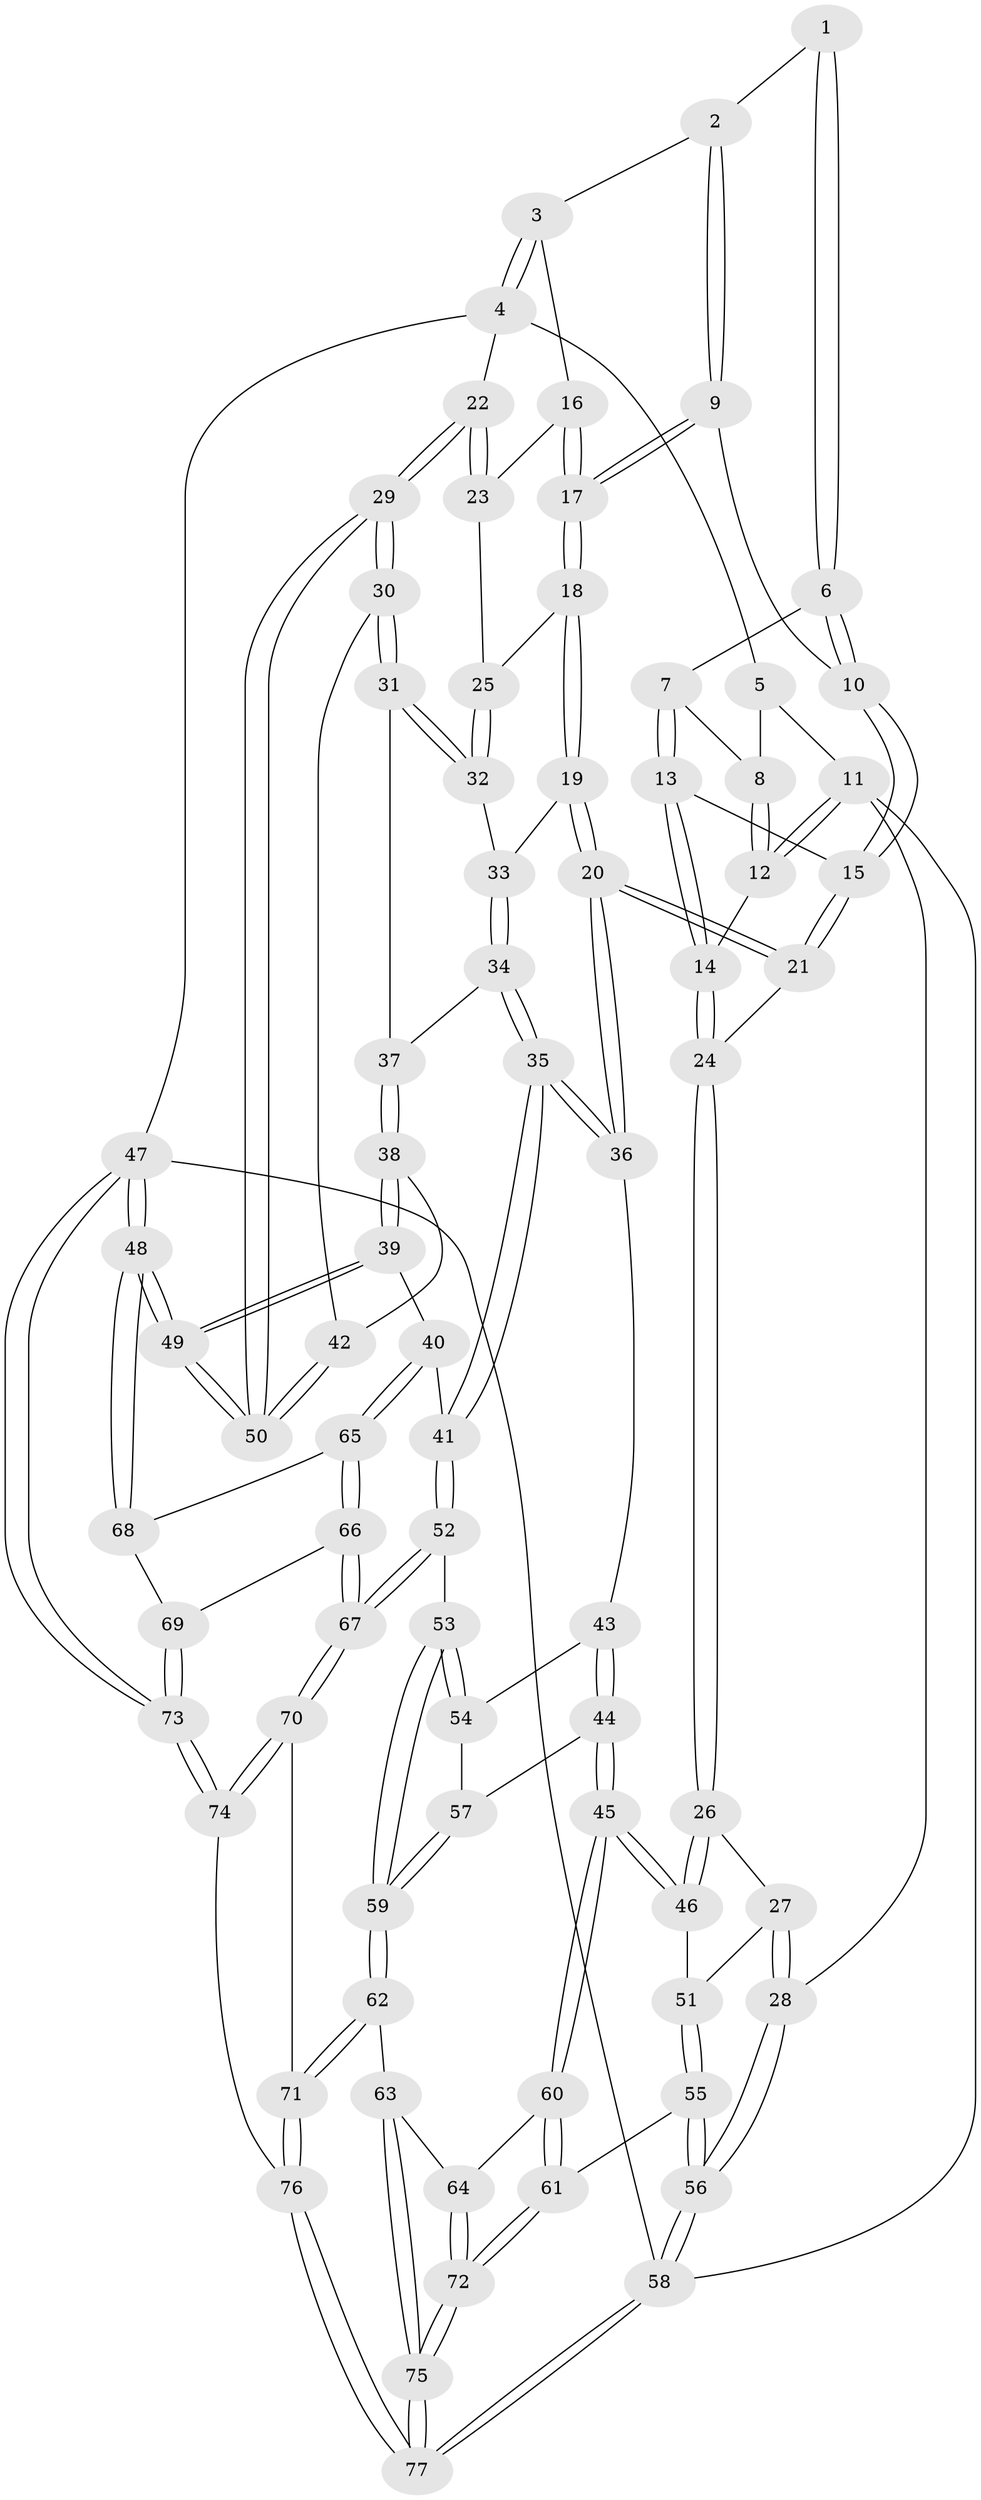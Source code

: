 // coarse degree distribution, {4: 0.3, 10: 0.03333333333333333, 6: 0.1, 5: 0.23333333333333334, 3: 0.16666666666666666, 2: 0.1, 7: 0.06666666666666667}
// Generated by graph-tools (version 1.1) at 2025/21/03/04/25 18:21:25]
// undirected, 77 vertices, 189 edges
graph export_dot {
graph [start="1"]
  node [color=gray90,style=filled];
  1 [pos="+0.3441527223625811+0"];
  2 [pos="+0.5978688307333391+0"];
  3 [pos="+1+0"];
  4 [pos="+1+0"];
  5 [pos="+0.24147600531716518+0"];
  6 [pos="+0.43370249744865064+0.15909163797830594"];
  7 [pos="+0.24772289124241223+0.06761845352814286"];
  8 [pos="+0.23678792027931253+0.014315608217799263"];
  9 [pos="+0.5786354583361267+0.1780136225844266"];
  10 [pos="+0.4779716735252231+0.21632074107518579"];
  11 [pos="+0+0.2831897462208024"];
  12 [pos="+0+0.24938513780626786"];
  13 [pos="+0.24932117888574865+0.13751268925968008"];
  14 [pos="+0.2047606634006657+0.2560133989750316"];
  15 [pos="+0.4433536442266774+0.2501474456888489"];
  16 [pos="+0.7650329836912443+0.23345256694196337"];
  17 [pos="+0.6977081477817252+0.2772927543969731"];
  18 [pos="+0.698780113185729+0.32190365946311617"];
  19 [pos="+0.6971477802344104+0.3273102403817013"];
  20 [pos="+0.5455587830021199+0.4875836392761643"];
  21 [pos="+0.37948133007578716+0.38656112798987724"];
  22 [pos="+1+0.12743426449374062"];
  23 [pos="+0.9499682141696053+0.3142372388202521"];
  24 [pos="+0.2982930618191321+0.40707153009731517"];
  25 [pos="+0.8977095889456125+0.3888589914444868"];
  26 [pos="+0.24944050465779988+0.47251986063624396"];
  27 [pos="+0+0.42996764797669385"];
  28 [pos="+0+0.3913109473071693"];
  29 [pos="+1+0.548871203692091"];
  30 [pos="+1+0.523486663440442"];
  31 [pos="+0.920302322976549+0.4725693514939894"];
  32 [pos="+0.9036124120409992+0.43849416733484853"];
  33 [pos="+0.7636384872554017+0.4496646893779094"];
  34 [pos="+0.769719736529017+0.49643733694717995"];
  35 [pos="+0.700011316616936+0.5966325720240715"];
  36 [pos="+0.5459868455588842+0.48954234678869524"];
  37 [pos="+0.8432548247822066+0.5223046427723734"];
  38 [pos="+0.8465361423727936+0.6392664840878665"];
  39 [pos="+0.8098019113893461+0.7003522829752854"];
  40 [pos="+0.7906765288970494+0.7100616521849917"];
  41 [pos="+0.7414257404840133+0.7009370376689881"];
  42 [pos="+0.8767371489011708+0.6201041952676792"];
  43 [pos="+0.5292118112401212+0.5282433415043856"];
  44 [pos="+0.2716624295829238+0.655913360241881"];
  45 [pos="+0.2564976951472806+0.6550948093858855"];
  46 [pos="+0.25292497206475584+0.644218168648257"];
  47 [pos="+1+1"];
  48 [pos="+1+1"];
  49 [pos="+1+0.7542715224685753"];
  50 [pos="+1+0.7048807820684443"];
  51 [pos="+0.08416998232059324+0.6078847659687853"];
  52 [pos="+0.6572750766128429+0.7574099047008956"];
  53 [pos="+0.6235164502975206+0.7668368486680736"];
  54 [pos="+0.5214515560283195+0.5841524806862878"];
  55 [pos="+0+0.7994550618108369"];
  56 [pos="+0+0.8039748666341203"];
  57 [pos="+0.4421149947467088+0.7016424056006482"];
  58 [pos="+0+1"];
  59 [pos="+0.5314105131139918+0.8282255922771952"];
  60 [pos="+0.24218579774349008+0.6944613075668722"];
  61 [pos="+0+0.7995818574411929"];
  62 [pos="+0.5151951799914405+0.8664187413236409"];
  63 [pos="+0.48119814955200846+0.8676404056805571"];
  64 [pos="+0.2537039610471248+0.7736389802495041"];
  65 [pos="+0.7956598228089363+0.723300430550084"];
  66 [pos="+0.7887812910539203+0.8807338437726859"];
  67 [pos="+0.7378878882039511+0.9450657860502801"];
  68 [pos="+0.8575545248862545+0.801539518309168"];
  69 [pos="+0.8507541861501918+0.8945643240945301"];
  70 [pos="+0.7327930201781978+0.9748303940607135"];
  71 [pos="+0.5232474887517506+0.8945112381508582"];
  72 [pos="+0.20933093571312195+0.9452379553562272"];
  73 [pos="+1+1"];
  74 [pos="+0.8544601465967337+1"];
  75 [pos="+0.2251125271178646+0.992285439493183"];
  76 [pos="+0.4879126295042258+1"];
  77 [pos="+0.2270733997786299+1"];
  1 -- 2;
  1 -- 6;
  1 -- 6;
  2 -- 3;
  2 -- 9;
  2 -- 9;
  3 -- 4;
  3 -- 4;
  3 -- 16;
  4 -- 5;
  4 -- 22;
  4 -- 47;
  5 -- 8;
  5 -- 11;
  6 -- 7;
  6 -- 10;
  6 -- 10;
  7 -- 8;
  7 -- 13;
  7 -- 13;
  8 -- 12;
  8 -- 12;
  9 -- 10;
  9 -- 17;
  9 -- 17;
  10 -- 15;
  10 -- 15;
  11 -- 12;
  11 -- 12;
  11 -- 28;
  11 -- 58;
  12 -- 14;
  13 -- 14;
  13 -- 14;
  13 -- 15;
  14 -- 24;
  14 -- 24;
  15 -- 21;
  15 -- 21;
  16 -- 17;
  16 -- 17;
  16 -- 23;
  17 -- 18;
  17 -- 18;
  18 -- 19;
  18 -- 19;
  18 -- 25;
  19 -- 20;
  19 -- 20;
  19 -- 33;
  20 -- 21;
  20 -- 21;
  20 -- 36;
  20 -- 36;
  21 -- 24;
  22 -- 23;
  22 -- 23;
  22 -- 29;
  22 -- 29;
  23 -- 25;
  24 -- 26;
  24 -- 26;
  25 -- 32;
  25 -- 32;
  26 -- 27;
  26 -- 46;
  26 -- 46;
  27 -- 28;
  27 -- 28;
  27 -- 51;
  28 -- 56;
  28 -- 56;
  29 -- 30;
  29 -- 30;
  29 -- 50;
  29 -- 50;
  30 -- 31;
  30 -- 31;
  30 -- 42;
  31 -- 32;
  31 -- 32;
  31 -- 37;
  32 -- 33;
  33 -- 34;
  33 -- 34;
  34 -- 35;
  34 -- 35;
  34 -- 37;
  35 -- 36;
  35 -- 36;
  35 -- 41;
  35 -- 41;
  36 -- 43;
  37 -- 38;
  37 -- 38;
  38 -- 39;
  38 -- 39;
  38 -- 42;
  39 -- 40;
  39 -- 49;
  39 -- 49;
  40 -- 41;
  40 -- 65;
  40 -- 65;
  41 -- 52;
  41 -- 52;
  42 -- 50;
  42 -- 50;
  43 -- 44;
  43 -- 44;
  43 -- 54;
  44 -- 45;
  44 -- 45;
  44 -- 57;
  45 -- 46;
  45 -- 46;
  45 -- 60;
  45 -- 60;
  46 -- 51;
  47 -- 48;
  47 -- 48;
  47 -- 73;
  47 -- 73;
  47 -- 58;
  48 -- 49;
  48 -- 49;
  48 -- 68;
  48 -- 68;
  49 -- 50;
  49 -- 50;
  51 -- 55;
  51 -- 55;
  52 -- 53;
  52 -- 67;
  52 -- 67;
  53 -- 54;
  53 -- 54;
  53 -- 59;
  53 -- 59;
  54 -- 57;
  55 -- 56;
  55 -- 56;
  55 -- 61;
  56 -- 58;
  56 -- 58;
  57 -- 59;
  57 -- 59;
  58 -- 77;
  58 -- 77;
  59 -- 62;
  59 -- 62;
  60 -- 61;
  60 -- 61;
  60 -- 64;
  61 -- 72;
  61 -- 72;
  62 -- 63;
  62 -- 71;
  62 -- 71;
  63 -- 64;
  63 -- 75;
  63 -- 75;
  64 -- 72;
  64 -- 72;
  65 -- 66;
  65 -- 66;
  65 -- 68;
  66 -- 67;
  66 -- 67;
  66 -- 69;
  67 -- 70;
  67 -- 70;
  68 -- 69;
  69 -- 73;
  69 -- 73;
  70 -- 71;
  70 -- 74;
  70 -- 74;
  71 -- 76;
  71 -- 76;
  72 -- 75;
  72 -- 75;
  73 -- 74;
  73 -- 74;
  74 -- 76;
  75 -- 77;
  75 -- 77;
  76 -- 77;
  76 -- 77;
}
